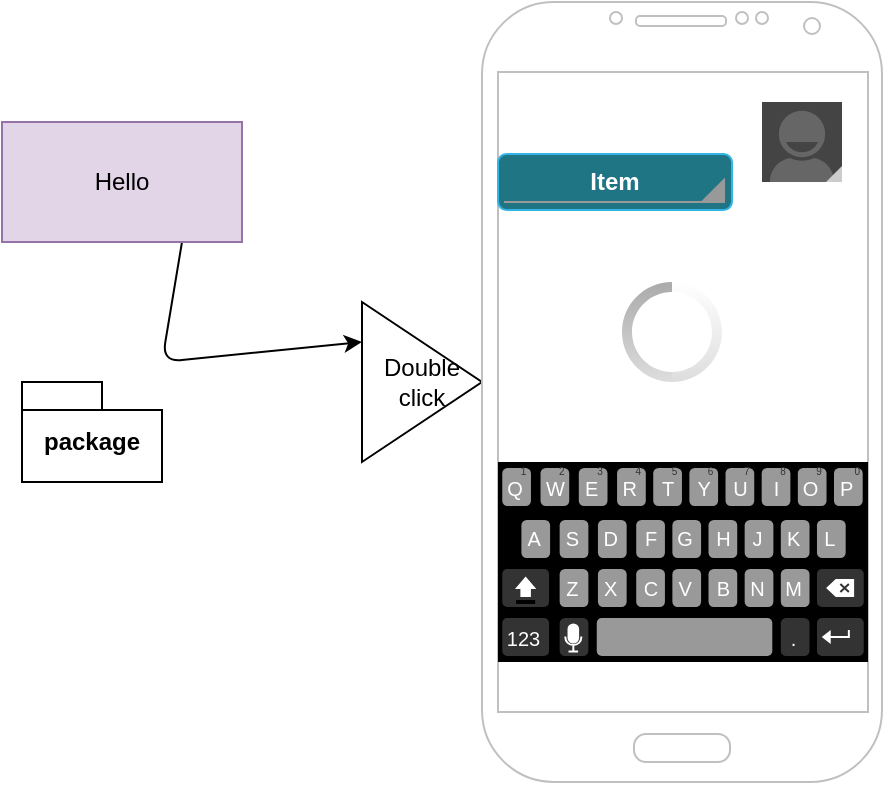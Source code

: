 <mxfile>
    <diagram id="jwzAKuyuansEwaHfWcli" name="Demo">
        <mxGraphModel dx="907" dy="1666" grid="1" gridSize="10" guides="1" tooltips="1" connect="1" arrows="1" fold="1" page="1" pageScale="1" pageWidth="827" pageHeight="1169" math="0" shadow="0">
            <root>
                <mxCell id="0"/>
                <mxCell id="1" parent="0"/>
                <mxCell id="4" style="edgeStyle=none;html=1;exitX=0.75;exitY=1;exitDx=0;exitDy=0;entryX=0;entryY=0.25;entryDx=0;entryDy=0;" parent="1" source="2" target="3" edge="1">
                    <mxGeometry relative="1" as="geometry">
                        <mxPoint x="50" y="120" as="sourcePoint"/>
                        <mxPoint x="120" y="160" as="targetPoint"/>
                        <Array as="points">
                            <mxPoint x="120" y="150"/>
                        </Array>
                    </mxGeometry>
                </mxCell>
                <mxCell id="2" value="Hello" style="rounded=0;whiteSpace=wrap;html=1;fillColor=#e1d5e7;strokeColor=#9673a6;gradientColor=none;" parent="1" vertex="1">
                    <mxGeometry x="40" y="30" width="120" height="60" as="geometry"/>
                </mxCell>
                <mxCell id="3" value="Double click" style="triangle;whiteSpace=wrap;html=1;" parent="1" vertex="1">
                    <mxGeometry x="220" y="120" width="60" height="80" as="geometry"/>
                </mxCell>
                <mxCell id="5" value="package" style="shape=folder;fontStyle=1;spacingTop=10;tabWidth=40;tabHeight=14;tabPosition=left;html=1;whiteSpace=wrap;" parent="1" vertex="1">
                    <mxGeometry x="50" y="160" width="70" height="50" as="geometry"/>
                </mxCell>
                <mxCell id="6" value="" style="verticalLabelPosition=bottom;verticalAlign=top;html=1;shadow=0;dashed=0;strokeWidth=1;shape=mxgraph.android.phone2;strokeColor=#c0c0c0;" parent="1" vertex="1">
                    <mxGeometry x="280" y="-30" width="200" height="390" as="geometry"/>
                </mxCell>
                <mxCell id="7" value="" style="verticalLabelPosition=bottom;verticalAlign=top;html=1;shadow=0;dashed=0;strokeWidth=1;shape=mxgraph.android.contact_badge_normal;sketch=0;" parent="1" vertex="1">
                    <mxGeometry x="420" y="20" width="40" height="40" as="geometry"/>
                </mxCell>
                <mxCell id="8" value="" style="verticalLabelPosition=bottom;verticalAlign=top;html=1;shadow=0;dashed=0;strokeWidth=1;shape=mxgraph.android.keyboard;sketch=0;" parent="1" vertex="1">
                    <mxGeometry x="288" y="200" width="185" height="100" as="geometry"/>
                </mxCell>
                <mxCell id="9" value="" style="verticalLabelPosition=bottom;verticalAlign=top;html=1;shadow=0;dashed=0;strokeWidth=1;shape=mxgraph.android.indeterminateSpinner;" parent="1" vertex="1">
                    <mxGeometry x="350" y="110" width="50" height="50" as="geometry"/>
                </mxCell>
                <mxCell id="10" value="" style="strokeWidth=1;html=1;shadow=0;dashed=0;shape=mxgraph.android.rect;rounded=1;fillColor=#207585;strokeColor=#33b5e5;" parent="1" vertex="1">
                    <mxGeometry x="288" y="46" width="117" height="28" as="geometry"/>
                </mxCell>
                <mxCell id="11" value="Item" style="strokeWidth=1;html=1;shadow=0;dashed=0;shape=mxgraph.android.spinner2;fontStyle=1;fontColor=#ffffff;align=center;verticalAlign=middle;strokeColor=#999999;fillColor=#999999;" parent="10" vertex="1">
                    <mxGeometry x="3" y="4" width="110" height="20" as="geometry"/>
                </mxCell>
            </root>
        </mxGraphModel>
    </diagram>
    <diagram id="NQIQstGFEnMNUxhewcdK" name="C1">
        <mxGraphModel dx="907" dy="497" grid="1" gridSize="10" guides="1" tooltips="1" connect="1" arrows="1" fold="1" page="1" pageScale="1" pageWidth="827" pageHeight="1169" math="0" shadow="0">
            <root>
                <mxCell id="0"/>
                <mxCell id="1" parent="0"/>
                <object placeholders="1" c4Name="Portfolio" c4Type="Software System" c4Description="CV en ligne" label="&lt;font style=&quot;font-size: 16px&quot;&gt;&lt;b&gt;%c4Name%&lt;/b&gt;&lt;/font&gt;&lt;div&gt;[%c4Type%]&lt;/div&gt;&lt;br&gt;&lt;div&gt;&lt;font style=&quot;font-size: 11px&quot;&gt;&lt;font color=&quot;#cccccc&quot;&gt;%c4Description%&lt;/font&gt;&lt;/div&gt;" id="UUoX4Ohc-XBYx103EKSv-2">
                    <mxCell style="rounded=1;whiteSpace=wrap;html=1;labelBackgroundColor=none;fillColor=#1ba1e2;align=center;arcSize=10;strokeColor=#006EAF;metaEdit=1;resizable=0;points=[[0.25,0,0],[0.5,0,0],[0.75,0,0],[1,0.25,0],[1,0.5,0],[1,0.75,0],[0.75,1,0],[0.5,1,0],[0.25,1,0],[0,0.75,0],[0,0.5,0],[0,0.25,0]];fontColor=#ffffff;" vertex="1" parent="1">
                        <mxGeometry x="90" y="360" width="240" height="120" as="geometry"/>
                    </mxCell>
                </object>
                <mxCell id="UUoX4Ohc-XBYx103EKSv-3" style="edgeStyle=none;html=1;exitX=0.5;exitY=1;exitDx=0;exitDy=0;exitPerimeter=0;entryX=0.5;entryY=0;entryDx=0;entryDy=0;entryPerimeter=0;" edge="1" parent="1" source="L26RSbtHFHpVORlhMcT0-1" target="UUoX4Ohc-XBYx103EKSv-2">
                    <mxGeometry relative="1" as="geometry">
                        <mxPoint x="210" y="250" as="sourcePoint"/>
                    </mxGeometry>
                </mxCell>
                <object placeholders="1" c4Name="Instagram" c4Type="Software System" c4Description="Fournisseur de médias" label="&lt;font style=&quot;font-size: 16px&quot;&gt;&lt;b&gt;%c4Name%&lt;/b&gt;&lt;/font&gt;&lt;div&gt;[%c4Type%]&lt;/div&gt;&lt;br&gt;&lt;div&gt;&lt;font style=&quot;font-size: 11px&quot;&gt;&lt;font color=&quot;#cccccc&quot;&gt;%c4Description%&lt;/font&gt;&lt;/div&gt;" id="UUoX4Ohc-XBYx103EKSv-4">
                    <mxCell style="rounded=1;whiteSpace=wrap;html=1;labelBackgroundColor=none;fillColor=#8C8496;fontColor=#ffffff;align=center;arcSize=10;strokeColor=#736782;metaEdit=1;resizable=0;points=[[0.25,0,0],[0.5,0,0],[0.75,0,0],[1,0.25,0],[1,0.5,0],[1,0.75,0],[0.75,1,0],[0.5,1,0],[0.25,1,0],[0,0.75,0],[0,0.5,0],[0,0.25,0]];" vertex="1" parent="1">
                        <mxGeometry x="390" y="360" width="240" height="120" as="geometry"/>
                    </mxCell>
                </object>
                <mxCell id="UUoX4Ohc-XBYx103EKSv-5" style="edgeStyle=none;html=1;exitX=1;exitY=0.5;exitDx=0;exitDy=0;exitPerimeter=0;entryX=0;entryY=0.5;entryDx=0;entryDy=0;entryPerimeter=0;" edge="1" parent="1" source="UUoX4Ohc-XBYx103EKSv-2" target="UUoX4Ohc-XBYx103EKSv-4">
                    <mxGeometry relative="1" as="geometry"/>
                </mxCell>
                <object placeholders="1" c4Name="Visiteur" c4Type="Person" c4Description="Recruteur, ou toute personnes qui tombe sur le site" label="&lt;font style=&quot;font-size: 16px&quot;&gt;&lt;b&gt;%c4Name%&lt;/b&gt;&lt;/font&gt;&lt;div&gt;[%c4Type%]&lt;/div&gt;&lt;br&gt;&lt;div&gt;&lt;font style=&quot;font-size: 11px&quot;&gt;&lt;font color=&quot;#cccccc&quot;&gt;%c4Description%&lt;/font&gt;&lt;/div&gt;" id="L26RSbtHFHpVORlhMcT0-1">
                    <mxCell style="html=1;fontSize=11;dashed=0;whiteSpace=wrap;fillColor=#1ba1e2;strokeColor=#006EAF;shape=mxgraph.c4.person2;align=center;metaEdit=1;points=[[0.5,0,0],[1,0.5,0],[1,0.75,0],[0.75,1,0],[0.5,1,0],[0.25,1,0],[0,0.75,0],[0,0.5,0]];resizable=0;fontColor=#ffffff;" vertex="1" parent="1">
                        <mxGeometry x="120" y="70" width="200" height="180" as="geometry"/>
                    </mxCell>
                </object>
            </root>
        </mxGraphModel>
    </diagram>
    <diagram id="2FMm4wpvI4MGRlbRze32" name="C2">
        <mxGraphModel dx="1894" dy="585" grid="1" gridSize="10" guides="1" tooltips="1" connect="1" arrows="1" fold="1" page="1" pageScale="1" pageWidth="827" pageHeight="1169" math="0" shadow="0">
            <root>
                <mxCell id="0"/>
                <mxCell id="1" parent="0"/>
                <object placeholders="1" c4Name="Visiteur" c4Type="Person" c4Description="Recruteur, ou toute personnes qui tombe sur le site" label="&lt;font style=&quot;font-size: 16px&quot;&gt;&lt;b&gt;%c4Name%&lt;/b&gt;&lt;/font&gt;&lt;div&gt;[%c4Type%]&lt;/div&gt;&lt;br&gt;&lt;div&gt;&lt;font style=&quot;font-size: 11px&quot;&gt;&lt;font color=&quot;#cccccc&quot;&gt;%c4Description%&lt;/font&gt;&lt;/div&gt;" id="QvaS3DWaruZTPueYfHp9-1">
                    <mxCell style="html=1;fontSize=11;dashed=0;whiteSpace=wrap;fillColor=#1ba1e2;strokeColor=#006EAF;shape=mxgraph.c4.person2;align=center;metaEdit=1;points=[[0.5,0,0],[1,0.5,0],[1,0.75,0],[0.75,1,0],[0.5,1,0],[0.25,1,0],[0,0.75,0],[0,0.5,0]];resizable=0;fontColor=#ffffff;" vertex="1" parent="1">
                        <mxGeometry x="120" y="70" width="200" height="180" as="geometry"/>
                    </mxCell>
                </object>
                <object placeholders="1" c4Name="Portfolio" c4Type="SystemScopeBoundary" c4Application="Software System" label="&lt;font style=&quot;font-size: 16px&quot;&gt;&lt;b&gt;&lt;div style=&quot;text-align: left&quot;&gt;%c4Name%&lt;/div&gt;&lt;/b&gt;&lt;/font&gt;&lt;div style=&quot;text-align: left&quot;&gt;[%c4Application%]&lt;/div&gt;" id="QvaS3DWaruZTPueYfHp9-4">
                    <mxCell style="rounded=1;fontSize=11;whiteSpace=wrap;html=1;dashed=1;arcSize=20;fillColor=none;strokeColor=#666666;fontColor=#333333;labelBackgroundColor=none;align=left;verticalAlign=bottom;labelBorderColor=none;spacingTop=0;spacing=10;dashPattern=8 4;metaEdit=1;rotatable=0;perimeter=rectanglePerimeter;noLabel=0;labelPadding=0;allowArrows=0;connectable=0;expand=0;recursiveResize=0;editable=1;pointerEvents=0;absoluteArcSize=1;points=[[0.25,0,0],[0.5,0,0],[0.75,0,0],[1,0.25,0],[1,0.5,0],[1,0.75,0],[0.75,1,0],[0.5,1,0],[0.25,1,0],[0,0.75,0],[0,0.5,0],[0,0.25,0]];" vertex="1" parent="1">
                        <mxGeometry x="70" y="320" width="530" height="320" as="geometry"/>
                    </mxCell>
                </object>
                <mxCell id="iH50hvxB6augRtuokVUt-2" style="edgeStyle=none;html=1;exitX=0.5;exitY=1;exitDx=0;exitDy=0;exitPerimeter=0;" edge="1" parent="1" source="QvaS3DWaruZTPueYfHp9-5" target="iH50hvxB6augRtuokVUt-1">
                    <mxGeometry relative="1" as="geometry"/>
                </mxCell>
                <object placeholders="1" c4Name="WebApp" c4Type="Container" c4Technology="Vanilla HTML, CSS, JS + Vite" c4Description="Présentation du CV en ligne" label="&lt;font style=&quot;font-size: 16px&quot;&gt;&lt;b&gt;%c4Name%&lt;/b&gt;&lt;/font&gt;&lt;div&gt;[%c4Type%:&amp;nbsp;%c4Technology%]&lt;/div&gt;&lt;br&gt;&lt;div&gt;&lt;font style=&quot;font-size: 11px&quot;&gt;&lt;font color=&quot;#E6E6E6&quot;&gt;%c4Description%&lt;/font&gt;&lt;/div&gt;" id="QvaS3DWaruZTPueYfHp9-5">
                    <mxCell style="shape=mxgraph.c4.webBrowserContainer2;whiteSpace=wrap;html=1;boundedLbl=1;rounded=0;labelBackgroundColor=none;strokeColor=#118ACD;fillColor=#23A2D9;strokeColor=#118ACD;strokeColor2=#0E7DAD;fontSize=12;fontColor=#ffffff;align=center;metaEdit=1;points=[[0.5,0,0],[1,0.25,0],[1,0.5,0],[1,0.75,0],[0.5,1,0],[0,0.75,0],[0,0.5,0],[0,0.25,0]];resizable=0;" vertex="1" parent="1">
                        <mxGeometry x="100" y="330" width="240" height="160" as="geometry"/>
                    </mxCell>
                </object>
                <object placeholders="1" c4Name="Contenu statique" c4Type="Container" c4Technology="" c4Description="HTML, CSS, JS, icones, logos" label="&lt;font style=&quot;font-size: 16px&quot;&gt;&lt;b&gt;%c4Name%&lt;/b&gt;&lt;/font&gt;&lt;div&gt;[%c4Type%: %c4Technology%]&lt;/div&gt;&lt;br&gt;&lt;div&gt;&lt;font style=&quot;font-size: 11px&quot;&gt;&lt;font color=&quot;#E6E6E6&quot;&gt;%c4Description%&lt;/font&gt;&lt;/div&gt;" id="QvaS3DWaruZTPueYfHp9-8">
                    <mxCell style="rounded=1;whiteSpace=wrap;html=1;fontSize=11;labelBackgroundColor=none;fillColor=#23A2D9;fontColor=#ffffff;align=center;arcSize=10;strokeColor=#0E7DAD;metaEdit=1;resizable=0;points=[[0.25,0,0],[0.5,0,0],[0.75,0,0],[1,0.25,0],[1,0.5,0],[1,0.75,0],[0.75,1,0],[0.5,1,0],[0.25,1,0],[0,0.75,0],[0,0.5,0],[0,0.25,0]];" vertex="1" parent="1">
                        <mxGeometry x="310" y="510" width="240" height="120" as="geometry"/>
                    </mxCell>
                </object>
                <mxCell id="QvaS3DWaruZTPueYfHp9-9" style="edgeStyle=none;html=1;exitX=0.5;exitY=1;exitDx=0;exitDy=0;exitPerimeter=0;entryX=0.5;entryY=0;entryDx=0;entryDy=0;entryPerimeter=0;" edge="1" parent="1" source="QvaS3DWaruZTPueYfHp9-1" target="QvaS3DWaruZTPueYfHp9-5">
                    <mxGeometry relative="1" as="geometry"/>
                </mxCell>
                <mxCell id="QvaS3DWaruZTPueYfHp9-10" style="edgeStyle=none;html=1;exitX=0.5;exitY=1;exitDx=0;exitDy=0;exitPerimeter=0;entryX=0;entryY=0.5;entryDx=0;entryDy=0;entryPerimeter=0;" edge="1" parent="1" source="QvaS3DWaruZTPueYfHp9-5" target="QvaS3DWaruZTPueYfHp9-8">
                    <mxGeometry relative="1" as="geometry"/>
                </mxCell>
                <object placeholders="1" c4Name="Instagram" c4Type="Software System" c4Description="Fournisseur de médias" label="&lt;font style=&quot;font-size: 16px&quot;&gt;&lt;b&gt;%c4Name%&lt;/b&gt;&lt;/font&gt;&lt;div&gt;[%c4Type%]&lt;/div&gt;&lt;br&gt;&lt;div&gt;&lt;font style=&quot;font-size: 11px&quot;&gt;&lt;font color=&quot;#cccccc&quot;&gt;%c4Description%&lt;/font&gt;&lt;/div&gt;" id="iH50hvxB6augRtuokVUt-1">
                    <mxCell style="rounded=1;whiteSpace=wrap;html=1;labelBackgroundColor=none;fillColor=#8C8496;fontColor=#ffffff;align=center;arcSize=10;strokeColor=#736782;metaEdit=1;resizable=0;points=[[0.25,0,0],[0.5,0,0],[0.75,0,0],[1,0.25,0],[1,0.5,0],[1,0.75,0],[0.75,1,0],[0.5,1,0],[0.25,1,0],[0,0.75,0],[0,0.5,0],[0,0.25,0]];" vertex="1" parent="1">
                        <mxGeometry x="-210" y="490" width="240" height="120" as="geometry"/>
                    </mxCell>
                </object>
            </root>
        </mxGraphModel>
    </diagram>
    <diagram id="pTgCTnKh4gzzlxRmGWo8" name="C3">
        <mxGraphModel dx="1296" dy="710" grid="1" gridSize="10" guides="1" tooltips="1" connect="1" arrows="1" fold="1" page="1" pageScale="1" pageWidth="827" pageHeight="1169" math="0" shadow="0">
            <root>
                <mxCell id="0"/>
                <mxCell id="1" parent="0"/>
                <object placeholders="1" c4Name="Visiteur" c4Type="Person" c4Description="Recruteur, ou toute personnes qui tombe sur le site" label="&lt;font style=&quot;font-size: 16px&quot;&gt;&lt;b&gt;%c4Name%&lt;/b&gt;&lt;/font&gt;&lt;div&gt;[%c4Type%]&lt;/div&gt;&lt;br&gt;&lt;div&gt;&lt;font style=&quot;font-size: 11px&quot;&gt;&lt;font color=&quot;#cccccc&quot;&gt;%c4Description%&lt;/font&gt;&lt;/div&gt;" id="1d82e-F40Gmfyr8OUjzF-1">
                    <mxCell style="html=1;fontSize=11;dashed=0;whiteSpace=wrap;fillColor=#1ba1e2;strokeColor=#006EAF;shape=mxgraph.c4.person2;align=center;metaEdit=1;points=[[0.5,0,0],[1,0.5,0],[1,0.75,0],[0.75,1,0],[0.5,1,0],[0.25,1,0],[0,0.75,0],[0,0.5,0]];resizable=0;fontColor=#ffffff;" parent="1" vertex="1">
                        <mxGeometry x="120" y="70" width="200" height="180" as="geometry"/>
                    </mxCell>
                </object>
                <object placeholders="1" c4Name="Portfolio" c4Type="SystemScopeBoundary" c4Application="Software System" label="&lt;font style=&quot;font-size: 16px&quot;&gt;&lt;b&gt;&lt;div style=&quot;text-align: left&quot;&gt;%c4Name%&lt;/div&gt;&lt;/b&gt;&lt;/font&gt;&lt;div style=&quot;text-align: left&quot;&gt;[%c4Application%]&lt;/div&gt;" id="1d82e-F40Gmfyr8OUjzF-2">
                    <mxCell style="rounded=1;fontSize=11;whiteSpace=wrap;html=1;dashed=1;arcSize=20;fillColor=none;strokeColor=#666666;fontColor=#333333;labelBackgroundColor=none;align=left;verticalAlign=bottom;labelBorderColor=none;spacingTop=0;spacing=10;dashPattern=8 4;metaEdit=1;rotatable=0;perimeter=rectanglePerimeter;noLabel=0;labelPadding=0;allowArrows=0;connectable=0;expand=0;recursiveResize=0;editable=1;pointerEvents=0;absoluteArcSize=1;points=[[0.25,0,0],[0.5,0,0],[0.75,0,0],[1,0.25,0],[1,0.5,0],[1,0.75,0],[0.75,1,0],[0.5,1,0],[0.25,1,0],[0,0.75,0],[0,0.5,0],[0,0.25,0]];" parent="1" vertex="1">
                        <mxGeometry x="70" y="320" width="760" height="590" as="geometry"/>
                    </mxCell>
                </object>
                <object placeholders="1" c4Name="Contenu statique" c4Type="Container" c4Technology="" c4Description="HTML, CSS, JS, icones, logos" label="&lt;font style=&quot;font-size: 16px&quot;&gt;&lt;b&gt;%c4Name%&lt;/b&gt;&lt;/font&gt;&lt;div&gt;[%c4Type%: %c4Technology%]&lt;/div&gt;&lt;br&gt;&lt;div&gt;&lt;font style=&quot;font-size: 11px&quot;&gt;&lt;font color=&quot;#E6E6E6&quot;&gt;%c4Description%&lt;/font&gt;&lt;/div&gt;" id="1d82e-F40Gmfyr8OUjzF-5">
                    <mxCell style="rounded=1;whiteSpace=wrap;html=1;fontSize=11;labelBackgroundColor=none;fillColor=#23A2D9;fontColor=#ffffff;align=center;arcSize=10;strokeColor=#0E7DAD;metaEdit=1;resizable=0;points=[[0.25,0,0],[0.5,0,0],[0.75,0,0],[1,0.25,0],[1,0.5,0],[1,0.75,0],[0.75,1,0],[0.5,1,0],[0.25,1,0],[0,0.75,0],[0,0.5,0],[0,0.25,0]];" parent="1" vertex="1">
                        <mxGeometry x="120" y="750" width="240" height="120" as="geometry"/>
                    </mxCell>
                </object>
                <mxCell id="1d82e-F40Gmfyr8OUjzF-6" style="edgeStyle=none;html=1;exitX=0.5;exitY=1;exitDx=0;exitDy=0;exitPerimeter=0;entryX=0.5;entryY=0;entryDx=0;entryDy=0;entryPerimeter=0;" parent="1" source="1d82e-F40Gmfyr8OUjzF-1" edge="1" target="1d82e-F40Gmfyr8OUjzF-10">
                    <mxGeometry relative="1" as="geometry">
                        <mxPoint x="220" y="330" as="targetPoint"/>
                    </mxGeometry>
                </mxCell>
                <mxCell id="1d82e-F40Gmfyr8OUjzF-7" style="edgeStyle=none;html=1;exitX=0.5;exitY=1;exitDx=0;exitDy=0;exitPerimeter=0;entryX=0.5;entryY=0;entryDx=0;entryDy=0;entryPerimeter=0;" parent="1" target="1d82e-F40Gmfyr8OUjzF-5" edge="1" source="1d82e-F40Gmfyr8OUjzF-10">
                    <mxGeometry relative="1" as="geometry">
                        <mxPoint x="220" y="490" as="sourcePoint"/>
                    </mxGeometry>
                </mxCell>
                <object placeholders="1" c4Name="Instagram" c4Type="Software System" c4Description="Fournisseur de médias" label="&lt;font style=&quot;font-size: 16px&quot;&gt;&lt;b&gt;%c4Name%&lt;/b&gt;&lt;/font&gt;&lt;div&gt;[%c4Type%]&lt;/div&gt;&lt;br&gt;&lt;div&gt;&lt;font style=&quot;font-size: 11px&quot;&gt;&lt;font color=&quot;#cccccc&quot;&gt;%c4Description%&lt;/font&gt;&lt;/div&gt;" id="1d82e-F40Gmfyr8OUjzF-8">
                    <mxCell style="rounded=1;whiteSpace=wrap;html=1;labelBackgroundColor=none;fillColor=#8C8496;fontColor=#ffffff;align=center;arcSize=10;strokeColor=#736782;metaEdit=1;resizable=0;points=[[0.25,0,0],[0.5,0,0],[0.75,0,0],[1,0.25,0],[1,0.5,0],[1,0.75,0],[0.75,1,0],[0.5,1,0],[0.25,1,0],[0,0.75,0],[0,0.5,0],[0,0.25,0]];" parent="1" vertex="1">
                        <mxGeometry x="860" y="540" width="240" height="120" as="geometry"/>
                    </mxCell>
                </object>
                <object placeholders="1" c4Name="Container name" c4Type="ContainerScopeBoundary" c4Application="Container" label="&lt;font style=&quot;font-size: 16px&quot;&gt;&lt;b&gt;&lt;div style=&quot;text-align: left&quot;&gt;%c4Name%&lt;/div&gt;&lt;/b&gt;&lt;/font&gt;&lt;div style=&quot;text-align: left&quot;&gt;[%c4Application%]&lt;/div&gt;" id="1d82e-F40Gmfyr8OUjzF-9">
                    <mxCell style="rounded=1;fontSize=11;whiteSpace=wrap;html=1;dashed=1;arcSize=20;fillColor=none;strokeColor=#666666;fontColor=#333333;labelBackgroundColor=none;align=left;verticalAlign=bottom;labelBorderColor=none;spacingTop=0;spacing=10;dashPattern=8 4;metaEdit=1;rotatable=0;perimeter=rectanglePerimeter;noLabel=0;labelPadding=0;allowArrows=0;connectable=0;expand=0;recursiveResize=0;editable=1;pointerEvents=0;absoluteArcSize=1;points=[[0.25,0,0],[0.5,0,0],[0.75,0,0],[1,0.25,0],[1,0.5,0],[1,0.75,0],[0.75,1,0],[0.5,1,0],[0.25,1,0],[0,0.75,0],[0,0.5,0],[0,0.25,0]];" parent="1" vertex="1">
                        <mxGeometry x="90" y="340" width="720" height="360" as="geometry"/>
                    </mxCell>
                </object>
                <object placeholders="1" c4Name="Page d&#39;accueil" c4Type="Component" c4Technology="Vanilla" c4Description="" label="&lt;font style=&quot;font-size: 16px&quot;&gt;&lt;b&gt;%c4Name%&lt;/b&gt;&lt;/font&gt;&lt;div&gt;[%c4Type%: %c4Technology%]&lt;/div&gt;&lt;br&gt;&lt;div&gt;&lt;font style=&quot;font-size: 11px&quot;&gt;%c4Description%&lt;/font&gt;&lt;/div&gt;" id="1d82e-F40Gmfyr8OUjzF-10">
                    <mxCell style="rounded=1;whiteSpace=wrap;html=1;labelBackgroundColor=none;fillColor=#63BEF2;fontColor=#ffffff;align=center;arcSize=6;strokeColor=#2086C9;metaEdit=1;resizable=0;points=[[0.25,0,0],[0.5,0,0],[0.75,0,0],[1,0.25,0],[1,0.5,0],[1,0.75,0],[0.75,1,0],[0.5,1,0],[0.25,1,0],[0,0.75,0],[0,0.5,0],[0,0.25,0]];" parent="1" vertex="1">
                        <mxGeometry x="120" y="360" width="240" height="120" as="geometry"/>
                    </mxCell>
                </object>
                <object placeholders="1" c4Name="CV" c4Type="Component" c4Technology="Vanilla" c4Description="Affiche le parcours et les informatio de contact" label="&lt;font style=&quot;font-size: 16px&quot;&gt;&lt;b&gt;%c4Name%&lt;/b&gt;&lt;/font&gt;&lt;div&gt;[%c4Type%: %c4Technology%]&lt;/div&gt;&lt;br&gt;&lt;div&gt;&lt;font style=&quot;font-size: 11px&quot;&gt;%c4Description%&lt;/font&gt;&lt;/div&gt;" id="Pmavt9YeVs6wT87N8GOg-1">
                    <mxCell style="rounded=1;whiteSpace=wrap;html=1;labelBackgroundColor=none;fillColor=#63BEF2;fontColor=#ffffff;align=center;arcSize=6;strokeColor=#2086C9;metaEdit=1;resizable=0;points=[[0.25,0,0],[0.5,0,0],[0.75,0,0],[1,0.25,0],[1,0.5,0],[1,0.75,0],[0.75,1,0],[0.5,1,0],[0.25,1,0],[0,0.75,0],[0,0.5,0],[0,0.25,0]];" vertex="1" parent="1">
                        <mxGeometry x="270" y="530" width="240" height="120" as="geometry"/>
                    </mxCell>
                </object>
                <object placeholders="1" c4Name="Médias" c4Type="Component" c4Technology="Vanilla" c4Description="Affiche des photos et vidéos mettant en avant le parcours et le profil" label="&lt;font style=&quot;font-size: 16px&quot;&gt;&lt;b&gt;%c4Name%&lt;/b&gt;&lt;/font&gt;&lt;div&gt;[%c4Type%: %c4Technology%]&lt;/div&gt;&lt;br&gt;&lt;div&gt;&lt;font style=&quot;font-size: 11px&quot;&gt;%c4Description%&lt;/font&gt;&lt;/div&gt;" id="Pmavt9YeVs6wT87N8GOg-2">
                    <mxCell style="rounded=1;whiteSpace=wrap;html=1;labelBackgroundColor=none;fillColor=#63BEF2;fontColor=#ffffff;align=center;arcSize=6;strokeColor=#2086C9;metaEdit=1;resizable=0;points=[[0.25,0,0],[0.5,0,0],[0.75,0,0],[1,0.25,0],[1,0.5,0],[1,0.75,0],[0.75,1,0],[0.5,1,0],[0.25,1,0],[0,0.75,0],[0,0.5,0],[0,0.25,0]];" vertex="1" parent="1">
                        <mxGeometry x="550" y="530" width="240" height="120" as="geometry"/>
                    </mxCell>
                </object>
                <mxCell id="Pmavt9YeVs6wT87N8GOg-3" style="edgeStyle=none;html=1;exitX=0.5;exitY=1;exitDx=0;exitDy=0;exitPerimeter=0;entryX=0.5;entryY=0;entryDx=0;entryDy=0;entryPerimeter=0;" edge="1" parent="1" source="Pmavt9YeVs6wT87N8GOg-1" target="1d82e-F40Gmfyr8OUjzF-5">
                    <mxGeometry relative="1" as="geometry"/>
                </mxCell>
                <mxCell id="Pmavt9YeVs6wT87N8GOg-4" style="edgeStyle=none;html=1;exitX=0.5;exitY=1;exitDx=0;exitDy=0;exitPerimeter=0;entryX=1;entryY=0.25;entryDx=0;entryDy=0;entryPerimeter=0;" edge="1" parent="1" source="Pmavt9YeVs6wT87N8GOg-2" target="1d82e-F40Gmfyr8OUjzF-5">
                    <mxGeometry relative="1" as="geometry"/>
                </mxCell>
                <mxCell id="Pmavt9YeVs6wT87N8GOg-5" style="edgeStyle=none;html=1;exitX=1;exitY=0.5;exitDx=0;exitDy=0;exitPerimeter=0;entryX=0;entryY=0.5;entryDx=0;entryDy=0;entryPerimeter=0;" edge="1" parent="1" source="Pmavt9YeVs6wT87N8GOg-2" target="1d82e-F40Gmfyr8OUjzF-8">
                    <mxGeometry relative="1" as="geometry"/>
                </mxCell>
                <mxCell id="Pmavt9YeVs6wT87N8GOg-6" style="edgeStyle=none;html=1;exitX=0.75;exitY=1;exitDx=0;exitDy=0;exitPerimeter=0;entryX=0.5;entryY=0;entryDx=0;entryDy=0;entryPerimeter=0;" edge="1" parent="1" source="1d82e-F40Gmfyr8OUjzF-10" target="Pmavt9YeVs6wT87N8GOg-1">
                    <mxGeometry relative="1" as="geometry"/>
                </mxCell>
                <mxCell id="Pmavt9YeVs6wT87N8GOg-7" style="edgeStyle=none;html=1;exitX=1;exitY=0.5;exitDx=0;exitDy=0;exitPerimeter=0;entryX=0.5;entryY=0;entryDx=0;entryDy=0;entryPerimeter=0;" edge="1" parent="1" source="1d82e-F40Gmfyr8OUjzF-10" target="Pmavt9YeVs6wT87N8GOg-2">
                    <mxGeometry relative="1" as="geometry"/>
                </mxCell>
            </root>
        </mxGraphModel>
    </diagram>
</mxfile>
